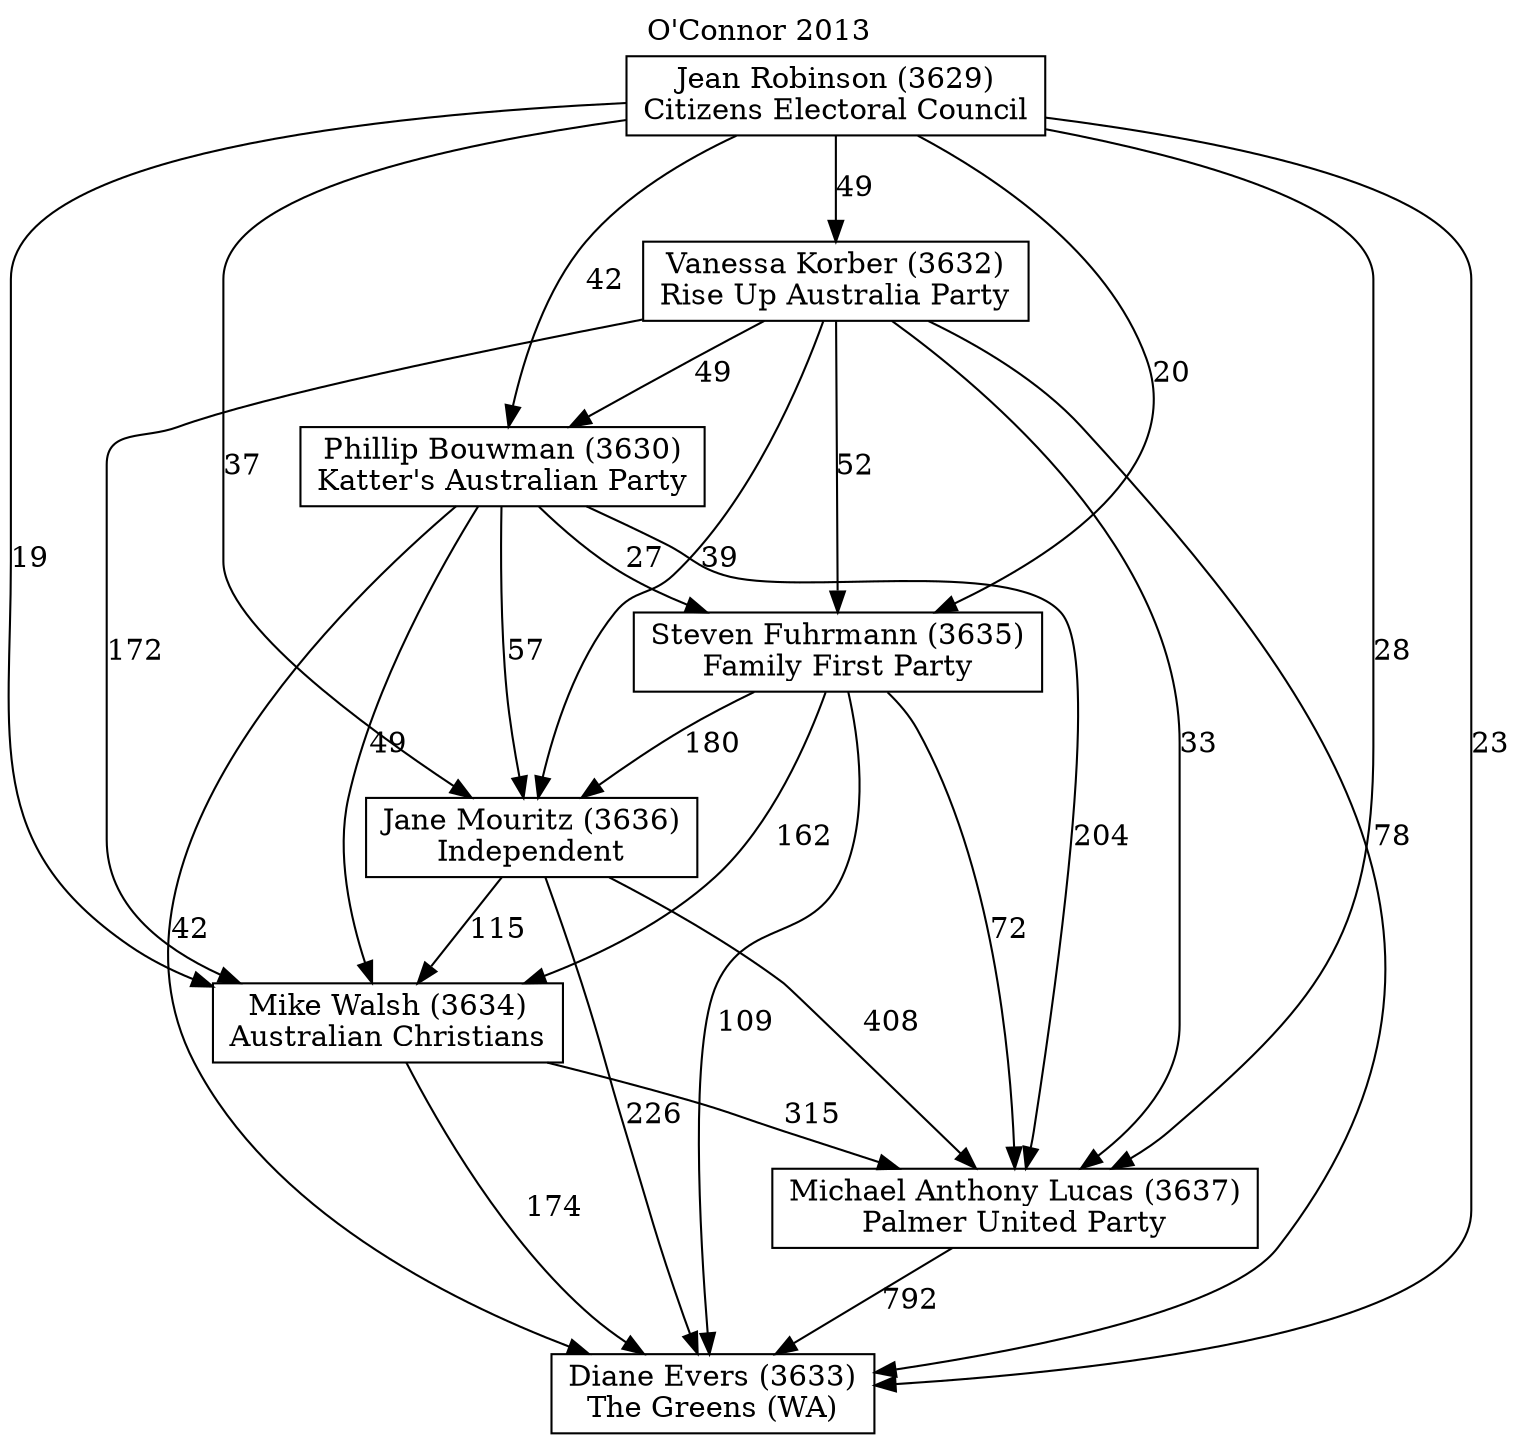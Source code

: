 // House preference flow
digraph "Diane Evers (3633)_O'Connor_2013" {
	graph [label="O'Connor 2013" labelloc=t mclimit=10]
	node [shape=box]
	"Diane Evers (3633)" [label="Diane Evers (3633)
The Greens (WA)"]
	"Jane Mouritz (3636)" [label="Jane Mouritz (3636)
Independent"]
	"Jean Robinson (3629)" [label="Jean Robinson (3629)
Citizens Electoral Council"]
	"Michael Anthony Lucas (3637)" [label="Michael Anthony Lucas (3637)
Palmer United Party"]
	"Mike Walsh (3634)" [label="Mike Walsh (3634)
Australian Christians"]
	"Phillip Bouwman (3630)" [label="Phillip Bouwman (3630)
Katter's Australian Party"]
	"Steven Fuhrmann (3635)" [label="Steven Fuhrmann (3635)
Family First Party"]
	"Vanessa Korber (3632)" [label="Vanessa Korber (3632)
Rise Up Australia Party"]
	"Jane Mouritz (3636)" -> "Diane Evers (3633)" [label=226]
	"Jane Mouritz (3636)" -> "Michael Anthony Lucas (3637)" [label=408]
	"Jane Mouritz (3636)" -> "Mike Walsh (3634)" [label=115]
	"Jean Robinson (3629)" -> "Diane Evers (3633)" [label=23]
	"Jean Robinson (3629)" -> "Jane Mouritz (3636)" [label=37]
	"Jean Robinson (3629)" -> "Michael Anthony Lucas (3637)" [label=28]
	"Jean Robinson (3629)" -> "Mike Walsh (3634)" [label=19]
	"Jean Robinson (3629)" -> "Phillip Bouwman (3630)" [label=42]
	"Jean Robinson (3629)" -> "Steven Fuhrmann (3635)" [label=20]
	"Jean Robinson (3629)" -> "Vanessa Korber (3632)" [label=49]
	"Michael Anthony Lucas (3637)" -> "Diane Evers (3633)" [label=792]
	"Mike Walsh (3634)" -> "Diane Evers (3633)" [label=174]
	"Mike Walsh (3634)" -> "Michael Anthony Lucas (3637)" [label=315]
	"Phillip Bouwman (3630)" -> "Diane Evers (3633)" [label=42]
	"Phillip Bouwman (3630)" -> "Jane Mouritz (3636)" [label=57]
	"Phillip Bouwman (3630)" -> "Michael Anthony Lucas (3637)" [label=204]
	"Phillip Bouwman (3630)" -> "Mike Walsh (3634)" [label=49]
	"Phillip Bouwman (3630)" -> "Steven Fuhrmann (3635)" [label=27]
	"Steven Fuhrmann (3635)" -> "Diane Evers (3633)" [label=109]
	"Steven Fuhrmann (3635)" -> "Jane Mouritz (3636)" [label=180]
	"Steven Fuhrmann (3635)" -> "Michael Anthony Lucas (3637)" [label=72]
	"Steven Fuhrmann (3635)" -> "Mike Walsh (3634)" [label=162]
	"Vanessa Korber (3632)" -> "Diane Evers (3633)" [label=78]
	"Vanessa Korber (3632)" -> "Jane Mouritz (3636)" [label=39]
	"Vanessa Korber (3632)" -> "Michael Anthony Lucas (3637)" [label=33]
	"Vanessa Korber (3632)" -> "Mike Walsh (3634)" [label=172]
	"Vanessa Korber (3632)" -> "Phillip Bouwman (3630)" [label=49]
	"Vanessa Korber (3632)" -> "Steven Fuhrmann (3635)" [label=52]
}
